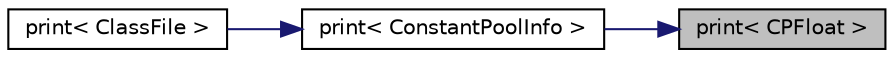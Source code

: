 digraph "print&lt; CPFloat &gt;"
{
 // LATEX_PDF_SIZE
  edge [fontname="Helvetica",fontsize="10",labelfontname="Helvetica",labelfontsize="10"];
  node [fontname="Helvetica",fontsize="10",shape=record];
  rankdir="RL";
  Node1 [label="print\< CPFloat \>",height=0.2,width=0.4,color="black", fillcolor="grey75", style="filled", fontcolor="black",tooltip=" "];
  Node1 -> Node2 [dir="back",color="midnightblue",fontsize="10",style="solid"];
  Node2 [label="print\< ConstantPoolInfo \>",height=0.2,width=0.4,color="black", fillcolor="white", style="filled",URL="$_tipos_8cpp.html#a4ac9d210093723ee27453c4e50e86285",tooltip=" "];
  Node2 -> Node3 [dir="back",color="midnightblue",fontsize="10",style="solid"];
  Node3 [label="print\< ClassFile \>",height=0.2,width=0.4,color="black", fillcolor="white", style="filled",URL="$_tipos_8cpp.html#a1ef736b1597d038edb321ae281afac76",tooltip=" "];
}
